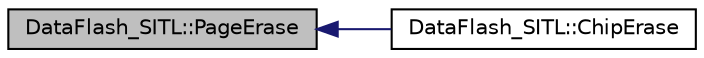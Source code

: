 digraph "DataFlash_SITL::PageErase"
{
 // INTERACTIVE_SVG=YES
  edge [fontname="Helvetica",fontsize="10",labelfontname="Helvetica",labelfontsize="10"];
  node [fontname="Helvetica",fontsize="10",shape=record];
  rankdir="LR";
  Node1 [label="DataFlash_SITL::PageErase",height=0.2,width=0.4,color="black", fillcolor="grey75", style="filled" fontcolor="black"];
  Node1 -> Node2 [dir="back",color="midnightblue",fontsize="10",style="solid",fontname="Helvetica"];
  Node2 [label="DataFlash_SITL::ChipErase",height=0.2,width=0.4,color="black", fillcolor="white", style="filled",URL="$classDataFlash__SITL.html#ad6928652daaf4700ecbf89abe32e66e5"];
}
